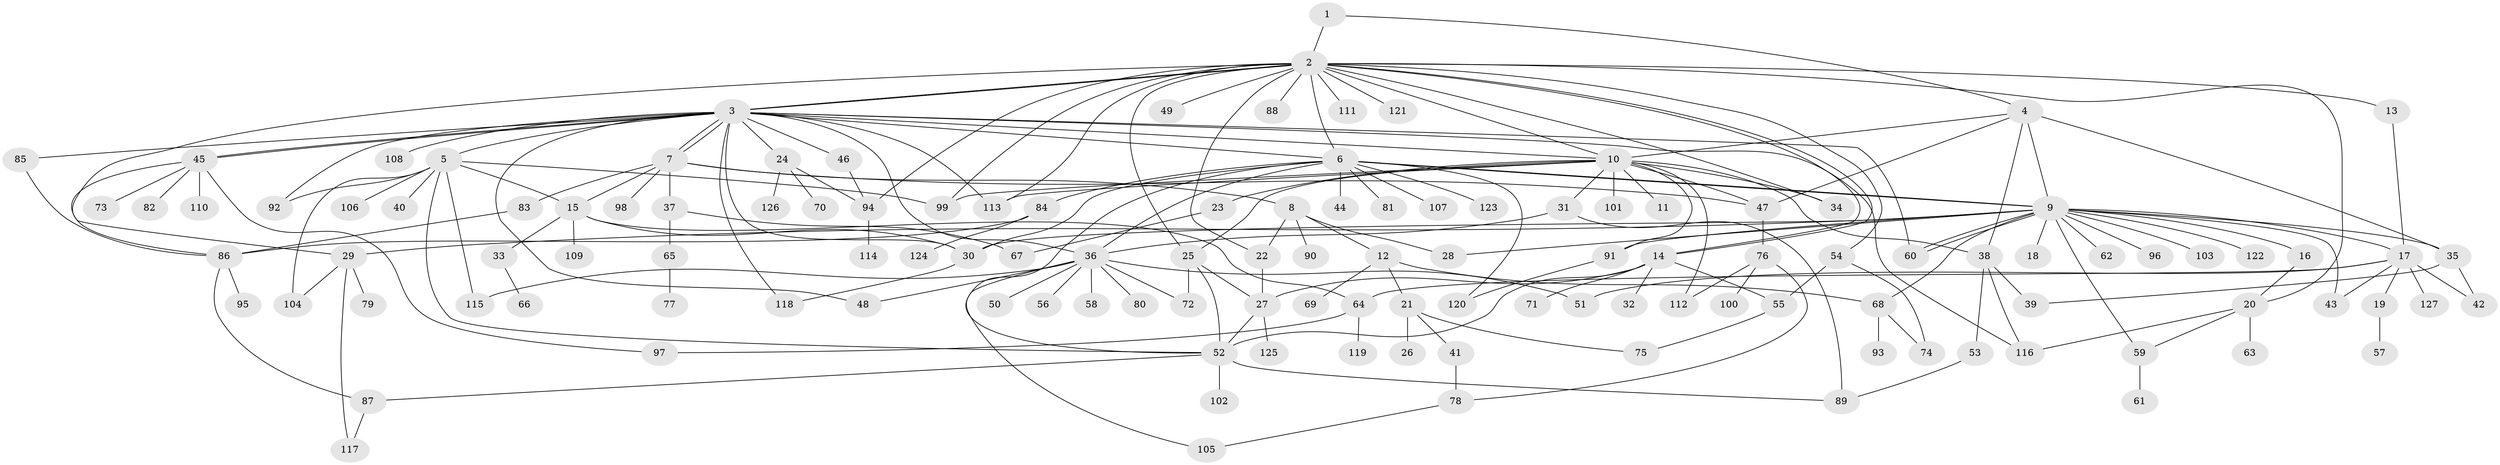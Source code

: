 // Generated by graph-tools (version 1.1) at 2025/11/02/27/25 16:11:11]
// undirected, 127 vertices, 198 edges
graph export_dot {
graph [start="1"]
  node [color=gray90,style=filled];
  1;
  2;
  3;
  4;
  5;
  6;
  7;
  8;
  9;
  10;
  11;
  12;
  13;
  14;
  15;
  16;
  17;
  18;
  19;
  20;
  21;
  22;
  23;
  24;
  25;
  26;
  27;
  28;
  29;
  30;
  31;
  32;
  33;
  34;
  35;
  36;
  37;
  38;
  39;
  40;
  41;
  42;
  43;
  44;
  45;
  46;
  47;
  48;
  49;
  50;
  51;
  52;
  53;
  54;
  55;
  56;
  57;
  58;
  59;
  60;
  61;
  62;
  63;
  64;
  65;
  66;
  67;
  68;
  69;
  70;
  71;
  72;
  73;
  74;
  75;
  76;
  77;
  78;
  79;
  80;
  81;
  82;
  83;
  84;
  85;
  86;
  87;
  88;
  89;
  90;
  91;
  92;
  93;
  94;
  95;
  96;
  97;
  98;
  99;
  100;
  101;
  102;
  103;
  104;
  105;
  106;
  107;
  108;
  109;
  110;
  111;
  112;
  113;
  114;
  115;
  116;
  117;
  118;
  119;
  120;
  121;
  122;
  123;
  124;
  125;
  126;
  127;
  1 -- 2;
  1 -- 4;
  2 -- 3;
  2 -- 3;
  2 -- 6;
  2 -- 10;
  2 -- 13;
  2 -- 14;
  2 -- 14;
  2 -- 20;
  2 -- 22;
  2 -- 25;
  2 -- 29;
  2 -- 34;
  2 -- 49;
  2 -- 54;
  2 -- 88;
  2 -- 94;
  2 -- 99;
  2 -- 111;
  2 -- 113;
  2 -- 121;
  3 -- 5;
  3 -- 6;
  3 -- 7;
  3 -- 7;
  3 -- 10;
  3 -- 24;
  3 -- 30;
  3 -- 36;
  3 -- 45;
  3 -- 45;
  3 -- 46;
  3 -- 48;
  3 -- 60;
  3 -- 85;
  3 -- 92;
  3 -- 108;
  3 -- 113;
  3 -- 116;
  3 -- 118;
  4 -- 9;
  4 -- 10;
  4 -- 35;
  4 -- 38;
  4 -- 47;
  5 -- 15;
  5 -- 40;
  5 -- 52;
  5 -- 92;
  5 -- 99;
  5 -- 104;
  5 -- 106;
  5 -- 115;
  6 -- 9;
  6 -- 9;
  6 -- 30;
  6 -- 36;
  6 -- 44;
  6 -- 52;
  6 -- 81;
  6 -- 84;
  6 -- 107;
  6 -- 120;
  6 -- 123;
  7 -- 8;
  7 -- 15;
  7 -- 37;
  7 -- 47;
  7 -- 83;
  7 -- 98;
  8 -- 12;
  8 -- 22;
  8 -- 28;
  8 -- 90;
  9 -- 16;
  9 -- 17;
  9 -- 18;
  9 -- 28;
  9 -- 29;
  9 -- 30;
  9 -- 35;
  9 -- 43;
  9 -- 59;
  9 -- 60;
  9 -- 60;
  9 -- 62;
  9 -- 68;
  9 -- 91;
  9 -- 96;
  9 -- 103;
  9 -- 122;
  10 -- 11;
  10 -- 23;
  10 -- 25;
  10 -- 31;
  10 -- 34;
  10 -- 38;
  10 -- 47;
  10 -- 91;
  10 -- 99;
  10 -- 101;
  10 -- 112;
  10 -- 113;
  12 -- 21;
  12 -- 68;
  12 -- 69;
  13 -- 17;
  14 -- 27;
  14 -- 32;
  14 -- 52;
  14 -- 55;
  14 -- 71;
  15 -- 30;
  15 -- 33;
  15 -- 64;
  15 -- 109;
  16 -- 20;
  17 -- 19;
  17 -- 42;
  17 -- 43;
  17 -- 51;
  17 -- 64;
  17 -- 127;
  19 -- 57;
  20 -- 59;
  20 -- 63;
  20 -- 116;
  21 -- 26;
  21 -- 41;
  21 -- 75;
  22 -- 27;
  23 -- 67;
  24 -- 70;
  24 -- 94;
  24 -- 126;
  25 -- 27;
  25 -- 52;
  25 -- 72;
  27 -- 52;
  27 -- 125;
  29 -- 79;
  29 -- 104;
  29 -- 117;
  30 -- 118;
  31 -- 36;
  31 -- 89;
  33 -- 66;
  35 -- 39;
  35 -- 42;
  36 -- 48;
  36 -- 50;
  36 -- 51;
  36 -- 56;
  36 -- 58;
  36 -- 72;
  36 -- 80;
  36 -- 105;
  36 -- 115;
  37 -- 65;
  37 -- 67;
  38 -- 39;
  38 -- 53;
  38 -- 116;
  41 -- 78;
  45 -- 73;
  45 -- 82;
  45 -- 86;
  45 -- 97;
  45 -- 110;
  46 -- 94;
  47 -- 76;
  52 -- 87;
  52 -- 89;
  52 -- 102;
  53 -- 89;
  54 -- 55;
  54 -- 74;
  55 -- 75;
  59 -- 61;
  64 -- 97;
  64 -- 119;
  65 -- 77;
  68 -- 74;
  68 -- 93;
  76 -- 78;
  76 -- 100;
  76 -- 112;
  78 -- 105;
  83 -- 86;
  84 -- 86;
  84 -- 124;
  85 -- 86;
  86 -- 87;
  86 -- 95;
  87 -- 117;
  91 -- 120;
  94 -- 114;
}
